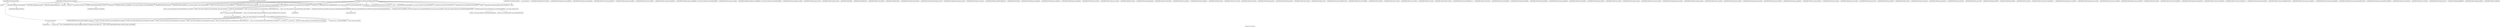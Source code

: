 digraph "Call graph: fix_evaporate.ll" {
	label="Call graph: fix_evaporate.ll";

	Node0x557c0ce95750 [shape=record,label="{_ZN9LAMMPS_NS12FixEvaporateC2EPNS_6LAMMPSEiPPc}"];
	Node0x557c0ce95750 -> Node0x557c0ce4c120;
	Node0x557c0ce95750 -> Node0x557c0cea18e0;
	Node0x557c0ce95750 -> Node0x557c0cea0770;
	Node0x557c0ce95750 -> Node0x557c0ce72b40;
	Node0x557c0ce95750 -> Node0x557c0ce196a0;
	Node0x557c0ce95750 -> Node0x557c0ce828b0;
	Node0x557c0ce95750 -> Node0x557c0ce1e350;
	Node0x557c0ce95750 -> Node0x557c0ce19630;
	Node0x557c0ce95750 -> Node0x557c0ce1c5b0;
	Node0x557c0ce95750 -> Node0x557c0ce1ca00;
	Node0x557c0ce95750 -> Node0x557c0ce1c8b0;
	Node0x557c0ce95750 -> Node0x557c0ceeb660;
	Node0x557c0ce95750 -> Node0x557c0ce18f30;
	Node0x557c0ce95750 -> Node0x557c0ce18e10;
	Node0x557c0ce95750 -> Node0x557c0ce7a160;
	Node0x557c0ce95750 -> Node0x557c0ce1a470;
	Node0x557c0ce95750 -> Node0x557c0ce195b0;
	Node0x557c0ce4c120 [shape=record,label="{_ZN9LAMMPS_NS3FixC2EPNS_6LAMMPSEiPPc}"];
	Node0x557c0ce828b0 [shape=record,label="{_ZN9LAMMPS_NS5Error3allERKNSt7__cxx1112basic_stringIcSt11char_traitsIcESaIcEEEiS8_}"];
	Node0x557c0cea18e0 [shape=record,label="{_ZNSaIcEC1Ev}"];
	Node0x557c0cea0770 [shape=record,label="{_ZNSt7__cxx1112basic_stringIcSt11char_traitsIcESaIcEEC2IS3_EEPKcRKS3_}"];
	Node0x557c0cea0770 -> Node0x557c0ce69c30;
	Node0x557c0cea0770 -> Node0x557c0ce4c090;
	Node0x557c0cea0770 -> Node0x557c0ce440b0;
	Node0x557c0cea0770 -> Node0x557c0ceeb900;
	Node0x557c0cea0770 -> Node0x557c0ce19fb0;
	Node0x557c0ce19f20 [shape=record,label="{__gxx_personality_v0}"];
	Node0x557c0ce1e350 [shape=record,label="{_ZNSt7__cxx1112basic_stringIcSt11char_traitsIcESaIcEED1Ev}"];
	Node0x557c0ce196a0 [shape=record,label="{_ZNSaIcED1Ev}"];
	Node0x557c0ce1c8b0 [shape=record,label="{_ZN9LAMMPS_NS5utils8inumericEPKciS2_bPNS_6LAMMPSE}"];
	Node0x557c0ce7a160 [shape=record,label="{_ZNK9LAMMPS_NS6Domain16get_region_by_idERKNSt7__cxx1112basic_stringIcSt11char_traitsIcESaIcEEE}"];
	Node0x557c0ce195b0 [shape=record,label="{_ZN9LAMMPS_NS5utils6strdupERKNSt7__cxx1112basic_stringIcSt11char_traitsIcESaIcEEE}"];
	Node0x557c0ce1a470 [shape=record,label="{_ZN9LAMMPS_NS5Error3allIJRPcEEEvRKNSt7__cxx1112basic_stringIcSt11char_traitsIcESaIcEEEiSB_DpOT_}"];
	Node0x557c0ce1a470 -> Node0x557c0ce46550;
	Node0x557c0ce1a470 -> Node0x557c0ce43d40;
	Node0x557c0ce1a470 -> Node0x557c0ce2e880;
	Node0x557c0ce18e10 [shape=record,label="{_Znwm}"];
	Node0x557c0ce18f30 [shape=record,label="{_ZN9LAMMPS_NS7RanParkC1EPNS_6LAMMPSEi}"];
	Node0x557c0ce1ca00 [shape=record,label="{_ZdlPv}"];
	Node0x557c0ceeb660 [shape=record,label="{_ZN9LAMMPS_NS7RanPark7uniformEv}"];
	Node0x557c0ce1c5b0 [shape=record,label="{strcmp}"];
	Node0x557c0ce19630 [shape=record,label="{_ZN9LAMMPS_NS5utils7logicalEPKciS2_bPNS_6LAMMPSE}"];
	Node0x557c0ce72b40 [shape=record,label="{_ZN9LAMMPS_NS3FixD2Ev}"];
	Node0x557c0ce35d20 [shape=record,label="{_ZN9LAMMPS_NS12FixEvaporateD2Ev}"];
	Node0x557c0ce35d20 -> Node0x557c0ce36d70;
	Node0x557c0ce35d20 -> Node0x557c0ce383b0;
	Node0x557c0ce35d20 -> Node0x557c0ce38f10;
	Node0x557c0ce35d20 -> Node0x557c0ce72b40;
	Node0x557c0ce36d70 [shape=record,label="{_ZdaPv}"];
	Node0x557c0ce383b0 [shape=record,label="{_ZN9LAMMPS_NS6Memory7destroyIiEEvRPT_}"];
	Node0x557c0ce383b0 -> Node0x557c0ce3a6f0;
	Node0x557c0ce38f10 [shape=record,label="{__clang_call_terminate}"];
	Node0x557c0ce38f10 -> Node0x557c0ce3c580;
	Node0x557c0ce38f10 -> Node0x557c0ce3e320;
	Node0x557c0ce3c580 [shape=record,label="{__cxa_begin_catch}"];
	Node0x557c0ce3e320 [shape=record,label="{_ZSt9terminatev}"];
	Node0x557c0ce41530 [shape=record,label="{_ZN9LAMMPS_NS12FixEvaporateD0Ev}"];
	Node0x557c0ce41530 -> Node0x557c0ce1ca00;
	Node0x557c0ce42780 [shape=record,label="{_ZN9LAMMPS_NS12FixEvaporate7setmaskEv}"];
	Node0x557c0ce44f70 [shape=record,label="{_ZN9LAMMPS_NS12FixEvaporate4initEv}"];
	Node0x557c0ce44f70 -> Node0x557c0cea18e0;
	Node0x557c0ce44f70 -> Node0x557c0cea0770;
	Node0x557c0ce44f70 -> Node0x557c0ce7a160;
	Node0x557c0ce44f70 -> Node0x557c0ce1e350;
	Node0x557c0ce44f70 -> Node0x557c0ce196a0;
	Node0x557c0ce44f70 -> Node0x557c0ce828b0;
	Node0x557c0ce44f70 -> Node0x557c0ce4f820;
	Node0x557c0ce44f70 -> Node0x557c0ce46080;
	Node0x557c0ce44f70 -> Node0x557c0ce1a470;
	Node0x557c0ce46080 [shape=record,label="{MPI_Allreduce}"];
	Node0x557c0ce4f820 [shape=record,label="{_ZN9LAMMPS_NS5Error7warningERKNSt7__cxx1112basic_stringIcSt11char_traitsIcESaIcEEEiS8_}"];
	Node0x557c0ce47d70 [shape=record,label="{_ZN9LAMMPS_NS12FixEvaporate12pre_exchangeEv}"];
	Node0x557c0ce47d70 -> Node0x557c0ce383b0;
	Node0x557c0ce47d70 -> Node0x557c0ce484c0;
	Node0x557c0ce47d70 -> Node0x557c0ce46080;
	Node0x557c0ce47d70 -> Node0x557c0ce4a840;
	Node0x557c0ce47d70 -> Node0x557c0ce4b070;
	Node0x557c0ce47d70 -> Node0x557c0ce4eb80;
	Node0x557c0ce47d70 -> Node0x557c0ce504f0;
	Node0x557c0ce47d70 -> Node0x557c0ceeb660;
	Node0x557c0cedbdd0 [shape=record,label="{_ZN9LAMMPS_NS3Fix19unpack_reverse_gridEiPviPi}"];
	Node0x557c0cedd090 [shape=record,label="{_ZN9LAMMPS_NS3Fix15pack_remap_gridEiPviPi}"];
	Node0x557c0cede310 [shape=record,label="{_ZN9LAMMPS_NS3Fix17unpack_remap_gridEiPviPi}"];
	Node0x557c0cededf0 [shape=record,label="{_ZN9LAMMPS_NS3Fix16unpack_read_gridEiPc}"];
	Node0x557c0cedfdb0 [shape=record,label="{_ZN9LAMMPS_NS3Fix15pack_write_gridEiPv}"];
	Node0x557c0cee0ca0 [shape=record,label="{_ZN9LAMMPS_NS3Fix17unpack_write_gridEiPvPi}"];
	Node0x557c0cede5a0 [shape=record,label="{_ZN9LAMMPS_NS3Fix16get_grid_by_nameERKNSt7__cxx1112basic_stringIcSt11char_traitsIcESaIcEEERi}"];
	Node0x557c0cedece0 [shape=record,label="{_ZN9LAMMPS_NS3Fix17get_grid_by_indexEi}"];
	Node0x557c0cee2b10 [shape=record,label="{_ZN9LAMMPS_NS3Fix20get_griddata_by_nameEiRKNSt7__cxx1112basic_stringIcSt11char_traitsIcESaIcEEERi}"];
	Node0x557c0cee43c0 [shape=record,label="{_ZN9LAMMPS_NS3Fix21get_griddata_by_indexEi}"];
	Node0x557c0cee5810 [shape=record,label="{_ZN9LAMMPS_NS3Fix14compute_vectorEi}"];
	Node0x557c0cee6200 [shape=record,label="{_ZN9LAMMPS_NS3Fix13compute_arrayEii}"];
	Node0x557c0ce605c0 [shape=record,label="{_ZN9LAMMPS_NS3Fix3dofEi}"];
	Node0x557c0ce29220 [shape=record,label="{_ZN9LAMMPS_NS3Fix6deformEi}"];
	Node0x557c0ce58ba0 [shape=record,label="{_ZN9LAMMPS_NS3Fix12reset_targetEd}"];
	Node0x557c0cebdc00 [shape=record,label="{_ZN9LAMMPS_NS3Fix8reset_dtEv}"];
	Node0x557c0ce56a30 [shape=record,label="{_ZN9LAMMPS_NS3Fix16read_data_headerEPc}"];
	Node0x557c0ce484c0 [shape=record,label="{_ZN9LAMMPS_NS6Memory6createIiEEPT_RS3_iPKc}"];
	Node0x557c0ce484c0 -> Node0x557c0ce34cd0;
	Node0x557c0ce4a840 [shape=record,label="{_ZN9LAMMPS_NS6Region8prematchEv}"];
	Node0x557c0ce4b070 [shape=record,label="{_ZN9LAMMPS_NS6Region5matchEddd}"];
	Node0x557c0ce4eb80 [shape=record,label="{MPI_Scan}"];
	Node0x557c0ce504f0 [shape=record,label="{MPI_Bcast}"];
	Node0x557c0ce53f20 [shape=record,label="{_ZN9LAMMPS_NS12FixEvaporate14compute_scalarEv}"];
	Node0x557c0ce54ab0 [shape=record,label="{_ZN9LAMMPS_NS12FixEvaporate12memory_usageEv}"];
	Node0x557c0ce55440 [shape=record,label="{_ZN9LAMMPS_NS3Fix16post_constructorEv}"];
	Node0x557c0ce561c0 [shape=record,label="{_ZN9LAMMPS_NS3Fix9init_listEiPNS_9NeighListE}"];
	Node0x557c0ce56770 [shape=record,label="{_ZN9LAMMPS_NS3Fix5setupEi}"];
	Node0x557c0ce573a0 [shape=record,label="{_ZN9LAMMPS_NS3Fix18setup_pre_exchangeEv}"];
	Node0x557c0ce57b20 [shape=record,label="{_ZN9LAMMPS_NS3Fix18setup_pre_neighborEv}"];
	Node0x557c0ce580a0 [shape=record,label="{_ZN9LAMMPS_NS3Fix19setup_post_neighborEv}"];
	Node0x557c0cedae30 [shape=record,label="{_ZN9LAMMPS_NS3Fix15setup_pre_forceEi}"];
	Node0x557c0ce5e650 [shape=record,label="{_ZN9LAMMPS_NS3Fix17setup_pre_reverseEii}"];
	Node0x557c0ce5f510 [shape=record,label="{_ZN9LAMMPS_NS3Fix9min_setupEi}"];
	Node0x557c0ce647d0 [shape=record,label="{_ZN9LAMMPS_NS3Fix17initial_integrateEi}"];
	Node0x557c0ce65b50 [shape=record,label="{_ZN9LAMMPS_NS3Fix14post_integrateEv}"];
	Node0x557c0ce669d0 [shape=record,label="{_ZN9LAMMPS_NS3Fix12pre_neighborEv}"];
	Node0x557c0ce6ad40 [shape=record,label="{_ZN9LAMMPS_NS3Fix13post_neighborEv}"];
	Node0x557c0ce6c490 [shape=record,label="{_ZN9LAMMPS_NS3Fix9pre_forceEi}"];
	Node0x557c0cea76c0 [shape=record,label="{_ZN9LAMMPS_NS3Fix11pre_reverseEii}"];
	Node0x557c0ce641b0 [shape=record,label="{_ZN9LAMMPS_NS3Fix10post_forceEi}"];
	Node0x557c0ce6e350 [shape=record,label="{_ZN9LAMMPS_NS3Fix15final_integrateEv}"];
	Node0x557c0ce6f1d0 [shape=record,label="{_ZN9LAMMPS_NS3Fix15fused_integrateEi}"];
	Node0x557c0ce72cf0 [shape=record,label="{_ZN9LAMMPS_NS3Fix11end_of_stepEv}"];
	Node0x557c0ce73d50 [shape=record,label="{_ZN9LAMMPS_NS3Fix8post_runEv}"];
	Node0x557c0ce775f0 [shape=record,label="{_ZN9LAMMPS_NS3Fix13write_restartEP8_IO_FILE}"];
	Node0x557c0ce78f90 [shape=record,label="{_ZN9LAMMPS_NS3Fix18write_restart_fileEPKc}"];
	Node0x557c0ce80a90 [shape=record,label="{_ZN9LAMMPS_NS3Fix7restartEPc}"];
	Node0x557c0ce832d0 [shape=record,label="{_ZN9LAMMPS_NS3Fix11grow_arraysEi}"];
	Node0x557c0ce86560 [shape=record,label="{_ZN9LAMMPS_NS3Fix11copy_arraysEiii}"];
	Node0x557c0ce879c0 [shape=record,label="{_ZN9LAMMPS_NS3Fix10set_arraysEi}"];
	Node0x557c0ce889e0 [shape=record,label="{_ZN9LAMMPS_NS3Fix13update_arraysEii}"];
	Node0x557c0ce89b90 [shape=record,label="{_ZN9LAMMPS_NS3Fix12set_moleculeEiiiPdS1_S1_}"];
	Node0x557c0ce8b150 [shape=record,label="{_ZN9LAMMPS_NS3Fix11clear_bonusEv}"];
	Node0x557c0ce8bbf0 [shape=record,label="{_ZN9LAMMPS_NS3Fix11pack_borderEiPiPd}"];
	Node0x557c0ce8c910 [shape=record,label="{_ZN9LAMMPS_NS3Fix13unpack_borderEiiPd}"];
	Node0x557c0ce8d850 [shape=record,label="{_ZN9LAMMPS_NS3Fix13pack_exchangeEiPd}"];
	Node0x557c0ce8fa00 [shape=record,label="{_ZN9LAMMPS_NS3Fix15unpack_exchangeEiPd}"];
	Node0x557c0ce90d20 [shape=record,label="{_ZN9LAMMPS_NS3Fix12pack_restartEiPd}"];
	Node0x557c0cea0b20 [shape=record,label="{_ZN9LAMMPS_NS3Fix14unpack_restartEii}"];
	Node0x557c0cea14b0 [shape=record,label="{_ZN9LAMMPS_NS3Fix12size_restartEi}"];
	Node0x557c0cea49c0 [shape=record,label="{_ZN9LAMMPS_NS3Fix15maxsize_restartEv}"];
	Node0x557c0cea7e30 [shape=record,label="{_ZN9LAMMPS_NS3Fix21setup_pre_force_respaEii}"];
	Node0x557c0cea9f00 [shape=record,label="{_ZN9LAMMPS_NS3Fix23initial_integrate_respaEiii}"];
	Node0x557c0ceab8b0 [shape=record,label="{_ZN9LAMMPS_NS3Fix20post_integrate_respaEii}"];
	Node0x557c0ceac500 [shape=record,label="{_ZN9LAMMPS_NS3Fix15pre_force_respaEiii}"];
	Node0x557c0ceadd50 [shape=record,label="{_ZN9LAMMPS_NS3Fix16post_force_respaEiii}"];
	Node0x557c0ceaea20 [shape=record,label="{_ZN9LAMMPS_NS3Fix21final_integrate_respaEii}"];
	Node0x557c0ceb02d0 [shape=record,label="{_ZN9LAMMPS_NS3Fix16min_pre_exchangeEv}"];
	Node0x557c0ceb0e40 [shape=record,label="{_ZN9LAMMPS_NS3Fix16min_pre_neighborEv}"];
	Node0x557c0ceb1920 [shape=record,label="{_ZN9LAMMPS_NS3Fix17min_post_neighborEv}"];
	Node0x557c0ceb2720 [shape=record,label="{_ZN9LAMMPS_NS3Fix13min_pre_forceEi}"];
	Node0x557c0ceb44c0 [shape=record,label="{_ZN9LAMMPS_NS3Fix15min_pre_reverseEii}"];
	Node0x557c0ceb5620 [shape=record,label="{_ZN9LAMMPS_NS3Fix14min_post_forceEi}"];
	Node0x557c0ceb64a0 [shape=record,label="{_ZN9LAMMPS_NS3Fix10min_energyEPd}"];
	Node0x557c0ceb7300 [shape=record,label="{_ZN9LAMMPS_NS3Fix9min_storeEv}"];
	Node0x557c0ceb9400 [shape=record,label="{_ZN9LAMMPS_NS3Fix14min_clearstoreEv}"];
	Node0x557c0ceba360 [shape=record,label="{_ZN9LAMMPS_NS3Fix13min_pushstoreEv}"];
	Node0x557c0cebbf40 [shape=record,label="{_ZN9LAMMPS_NS3Fix12min_popstoreEv}"];
	Node0x557c0cebcc10 [shape=record,label="{_ZN9LAMMPS_NS3Fix13min_reset_refEv}"];
	Node0x557c0cebed80 [shape=record,label="{_ZN9LAMMPS_NS3Fix8min_stepEdPd}"];
	Node0x557c0cebff90 [shape=record,label="{_ZN9LAMMPS_NS3Fix9max_alphaEPd}"];
	Node0x557c0cec1400 [shape=record,label="{_ZN9LAMMPS_NS3Fix7min_dofEv}"];
	Node0x557c0cec2470 [shape=record,label="{_ZN9LAMMPS_NS3Fix17pack_forward_commEiPiPdiS1_}"];
	Node0x557c0cec3ba0 [shape=record,label="{_ZN9LAMMPS_NS3Fix19unpack_forward_commEiiPd}"];
	Node0x557c0ced5110 [shape=record,label="{_ZN9LAMMPS_NS3Fix22pack_reverse_comm_sizeEii}"];
	Node0x557c0ced5e60 [shape=record,label="{_ZN9LAMMPS_NS3Fix17pack_reverse_commEiiPd}"];
	Node0x557c0ce2a690 [shape=record,label="{_ZN9LAMMPS_NS3Fix19unpack_reverse_commEiPiPd}"];
	Node0x557c0ced8d00 [shape=record,label="{_ZN9LAMMPS_NS3Fix10reset_gridEv}"];
	Node0x557c0ced9b00 [shape=record,label="{_ZN9LAMMPS_NS3Fix17pack_forward_gridEiPviPi}"];
	Node0x557c0ceda0e0 [shape=record,label="{_ZN9LAMMPS_NS3Fix19unpack_forward_gridEiPviPi}"];
	Node0x557c0cedbb10 [shape=record,label="{_ZN9LAMMPS_NS3Fix17pack_reverse_gridEiPviPi}"];
	Node0x557c0cea7a80 [shape=record,label="{_ZN9LAMMPS_NS3Fix17read_data_sectionEPciS1_i}"];
	Node0x557c0ce389c0 [shape=record,label="{_ZN9LAMMPS_NS3Fix20read_data_skip_linesEPc}"];
	Node0x557c0ce54d40 [shape=record,label="{_ZN9LAMMPS_NS3Fix17write_data_headerEP8_IO_FILEi}"];
	Node0x557c0ce57970 [shape=record,label="{_ZN9LAMMPS_NS3Fix23write_data_section_sizeEiRiS1_}"];
	Node0x557c0cee2e50 [shape=record,label="{_ZN9LAMMPS_NS3Fix23write_data_section_packEiPPd}"];
	Node0x557c0cebd760 [shape=record,label="{_ZN9LAMMPS_NS3Fix26write_data_section_keywordEiP8_IO_FILE}"];
	Node0x557c0ced80c0 [shape=record,label="{_ZN9LAMMPS_NS3Fix18write_data_sectionEiP8_IO_FILEiPPdi}"];
	Node0x557c0cee5570 [shape=record,label="{_ZN9LAMMPS_NS3Fix13zero_momentumEv}"];
	Node0x557c0ced88d0 [shape=record,label="{_ZN9LAMMPS_NS3Fix13zero_rotationEv}"];
	Node0x557c0cebe050 [shape=record,label="{_ZN9LAMMPS_NS3Fix15rebuild_specialEv}"];
	Node0x557c0ceb2db0 [shape=record,label="{_ZN9LAMMPS_NS3Fix5imageERPiRPPd}"];
	Node0x557c0ceacff0 [shape=record,label="{_ZN9LAMMPS_NS3Fix12modify_paramEiPPc}"];
	Node0x557c0cee25e0 [shape=record,label="{_ZN9LAMMPS_NS3Fix7extractEPKcRi}"];
	Node0x557c0ce69c30 [shape=record,label="{_ZNSt7__cxx1112basic_stringIcSt11char_traitsIcESaIcEE13_M_local_dataEv}"];
	Node0x557c0ce4c090 [shape=record,label="{_ZNSt7__cxx1112basic_stringIcSt11char_traitsIcESaIcEE12_Alloc_hiderC1EPcRKS3_}"];
	Node0x557c0ceeb900 [shape=record,label="{_ZNSt7__cxx1112basic_stringIcSt11char_traitsIcESaIcEE12_M_constructIPKcEEvT_S8_}"];
	Node0x557c0ceeb900 -> Node0x557c0ce377a0;
	Node0x557c0ce440b0 [shape=record,label="{_ZNSt11char_traitsIcE6lengthEPKc}"];
	Node0x557c0ce440b0 -> Node0x557c0cee4b30;
	Node0x557c0ce440b0 -> Node0x557c0cebb700;
	Node0x557c0ce19fb0 [shape=record,label="{_ZNSt7__cxx1112basic_stringIcSt11char_traitsIcESaIcEE12_Alloc_hiderD2Ev}"];
	Node0x557c0ce19fb0 -> Node0x557c0ce51370;
	Node0x557c0ce377a0 [shape=record,label="{_ZNSt7__cxx1112basic_stringIcSt11char_traitsIcESaIcEE16_M_construct_auxIPKcEEvT_S8_St12__false_type}"];
	Node0x557c0ce377a0 -> Node0x557c0ceaab10;
	Node0x557c0ceaab10 [shape=record,label="{_ZNSt7__cxx1112basic_stringIcSt11char_traitsIcESaIcEE12_M_constructIPKcEEvT_S8_St20forward_iterator_tag}"];
	Node0x557c0ceaab10 -> Node0x557c0ce50d20;
	Node0x557c0ceaab10 -> Node0x557c0cee6970;
	Node0x557c0ceaab10 -> Node0x557c0ce57d70;
	Node0x557c0ceaab10 -> Node0x557c0ced84a0;
	Node0x557c0ceaab10 -> Node0x557c0ce58360;
	Node0x557c0ceaab10 -> Node0x557c0ce54730;
	Node0x557c0ceaab10 -> Node0x557c0cee3ad0;
	Node0x557c0ceaab10 -> Node0x557c0ce3b4f0;
	Node0x557c0ceaab10 -> Node0x557c0ce3c580;
	Node0x557c0ceaab10 -> Node0x557c0cee1980;
	Node0x557c0ceaab10 -> Node0x557c0cea8240;
	Node0x557c0ceaab10 -> Node0x557c0ce60320;
	Node0x557c0ceaab10 -> Node0x557c0ce48530;
	Node0x557c0ceaab10 -> Node0x557c0ce38f10;
	Node0x557c0ce50d20 [shape=record,label="{_ZN9__gnu_cxx17__is_null_pointerIKcEEbPT_}"];
	Node0x557c0cee6970 [shape=record,label="{_ZSt19__throw_logic_errorPKc}"];
	Node0x557c0ce57d70 [shape=record,label="{_ZSt8distanceIPKcENSt15iterator_traitsIT_E15difference_typeES3_S3_}"];
	Node0x557c0ce57d70 -> Node0x557c0ce54350;
	Node0x557c0ce57d70 -> Node0x557c0ce46460;
	Node0x557c0ce58360 [shape=record,label="{_ZNSt7__cxx1112basic_stringIcSt11char_traitsIcESaIcEE7_M_dataEPc}"];
	Node0x557c0ced84a0 [shape=record,label="{_ZNSt7__cxx1112basic_stringIcSt11char_traitsIcESaIcEE9_M_createERmm}"];
	Node0x557c0ce54730 [shape=record,label="{_ZNSt7__cxx1112basic_stringIcSt11char_traitsIcESaIcEE11_M_capacityEm}"];
	Node0x557c0ce3b4f0 [shape=record,label="{_ZNSt7__cxx1112basic_stringIcSt11char_traitsIcESaIcEE13_S_copy_charsEPcPKcS7_}"];
	Node0x557c0cee3ad0 [shape=record,label="{_ZNKSt7__cxx1112basic_stringIcSt11char_traitsIcESaIcEE7_M_dataEv}"];
	Node0x557c0cee1980 [shape=record,label="{_ZNSt7__cxx1112basic_stringIcSt11char_traitsIcESaIcEE10_M_disposeEv}"];
	Node0x557c0cea8240 [shape=record,label="{__cxa_rethrow}"];
	Node0x557c0ce60320 [shape=record,label="{__cxa_end_catch}"];
	Node0x557c0ce48530 [shape=record,label="{_ZNSt7__cxx1112basic_stringIcSt11char_traitsIcESaIcEE13_M_set_lengthEm}"];
	Node0x557c0ce46460 [shape=record,label="{_ZSt10__distanceIPKcENSt15iterator_traitsIT_E15difference_typeES3_S3_St26random_access_iterator_tag}"];
	Node0x557c0ce54350 [shape=record,label="{_ZSt19__iterator_categoryIPKcENSt15iterator_traitsIT_E17iterator_categoryERKS3_}"];
	Node0x557c0cee4b30 [shape=record,label="{_ZN9__gnu_cxx11char_traitsIcE6lengthEPKc}"];
	Node0x557c0cee4b30 -> Node0x557c0ceafe00;
	Node0x557c0cebb700 [shape=record,label="{strlen}"];
	Node0x557c0ceafe00 [shape=record,label="{_ZN9__gnu_cxx11char_traitsIcE2eqERKcS3_}"];
	Node0x557c0ce51370 [shape=record,label="{_ZNSaIcED2Ev}"];
	Node0x557c0ce2e880 [shape=record,label="{_ZN9LAMMPS_NS5Error4_allERKNSt7__cxx1112basic_stringIcSt11char_traitsIcESaIcEEEiN3fmt6v9_lmp17basic_string_viewIcEENSA_17basic_format_argsINSA_20basic_format_contextINSA_8appenderEcEEEE}"];
	Node0x557c0ce46550 [shape=record,label="{_ZN3fmt6v9_lmp17basic_string_viewIcEC2ISt11char_traitsIcESaIcEEERKNSt7__cxx1112basic_stringIcT_T0_EE}"];
	Node0x557c0ce46550 -> Node0x557c0cef4680;
	Node0x557c0ce46550 -> Node0x557c0cee48d0;
	Node0x557c0ce43d40 [shape=record,label="{_ZN3fmt6v9_lmp16make_format_argsINS0_20basic_format_contextINS0_8appenderEcEEJRPcEEENS0_16format_arg_storeIT_JDpNSt9remove_cvINSt16remove_referenceIT0_E4typeEE4typeEEEEDpOSB_}"];
	Node0x557c0ce43d40 -> Node0x557c0cdd3330;
	Node0x557c0cef4680 [shape=record,label="{_ZNKSt7__cxx1112basic_stringIcSt11char_traitsIcESaIcEE4dataEv}"];
	Node0x557c0cee48d0 [shape=record,label="{_ZNKSt7__cxx1112basic_stringIcSt11char_traitsIcESaIcEE4sizeEv}"];
	Node0x557c0cdd3330 [shape=record,label="{llvm.memcpy.p0.p0.i64}"];
	Node0x557c0ce3a6f0 [shape=record,label="{_ZN9LAMMPS_NS6Memory5sfreeEPv}"];
	Node0x557c0ce34cd0 [shape=record,label="{_ZN9LAMMPS_NS6Memory7smallocElPKc}"];
}
